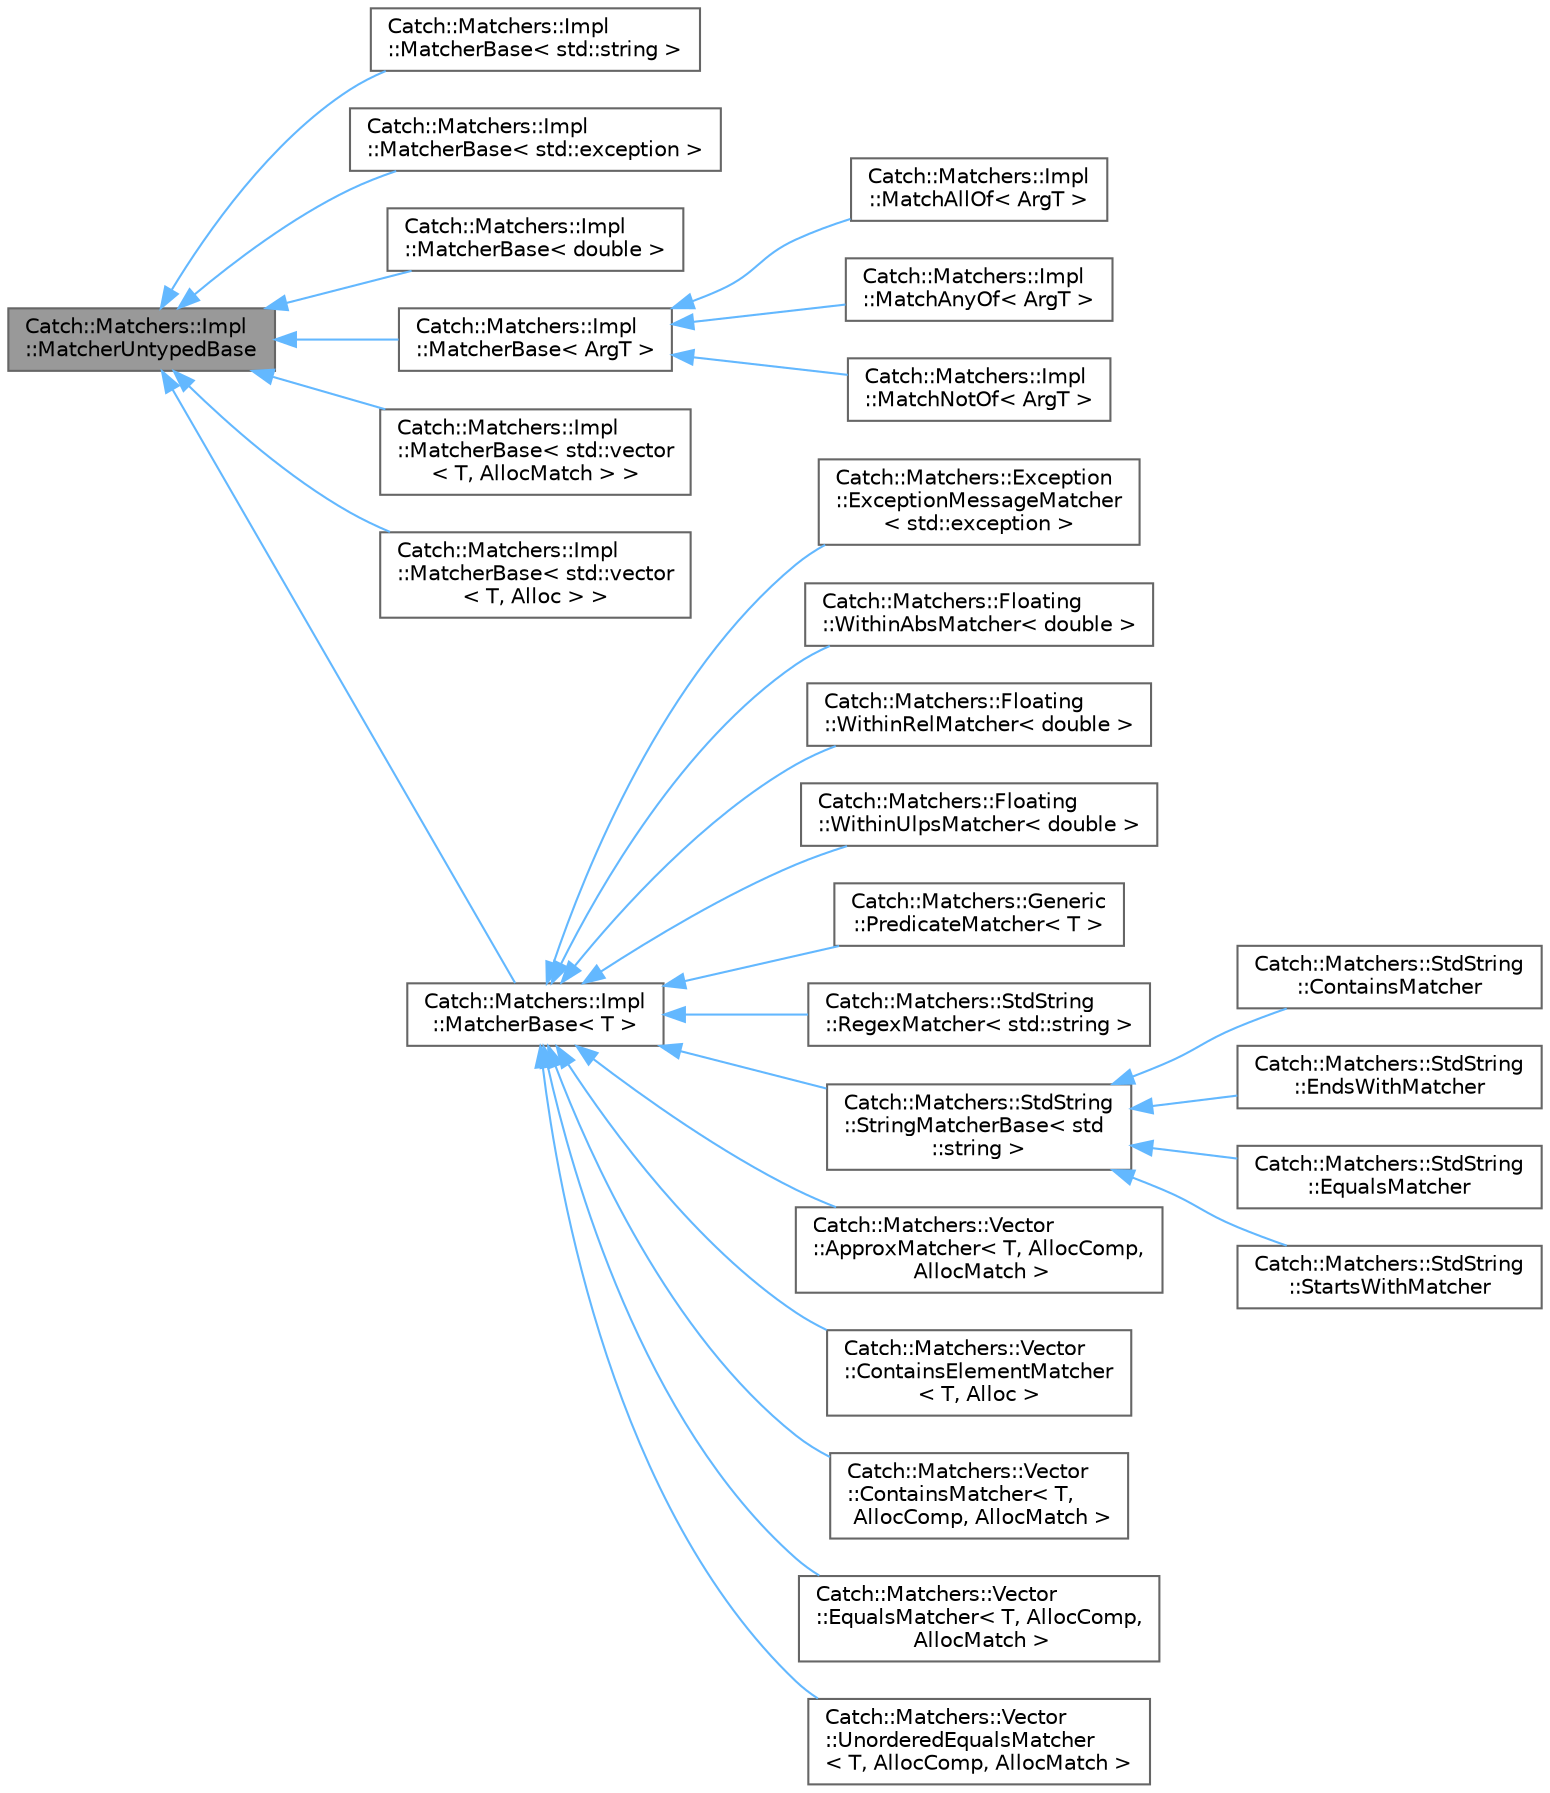 digraph "Catch::Matchers::Impl::MatcherUntypedBase"
{
 // LATEX_PDF_SIZE
  bgcolor="transparent";
  edge [fontname=Helvetica,fontsize=10,labelfontname=Helvetica,labelfontsize=10];
  node [fontname=Helvetica,fontsize=10,shape=box,height=0.2,width=0.4];
  rankdir="LR";
  Node1 [id="Node000001",label="Catch::Matchers::Impl\l::MatcherUntypedBase",height=0.2,width=0.4,color="gray40", fillcolor="grey60", style="filled", fontcolor="black",tooltip=" "];
  Node1 -> Node2 [id="edge27_Node000001_Node000002",dir="back",color="steelblue1",style="solid",tooltip=" "];
  Node2 [id="Node000002",label="Catch::Matchers::Impl\l::MatcherBase\< std::string \>",height=0.2,width=0.4,color="gray40", fillcolor="white", style="filled",URL="$struct_catch_1_1_matchers_1_1_impl_1_1_matcher_base.html",tooltip=" "];
  Node1 -> Node3 [id="edge28_Node000001_Node000003",dir="back",color="steelblue1",style="solid",tooltip=" "];
  Node3 [id="Node000003",label="Catch::Matchers::Impl\l::MatcherBase\< std::exception \>",height=0.2,width=0.4,color="gray40", fillcolor="white", style="filled",URL="$struct_catch_1_1_matchers_1_1_impl_1_1_matcher_base.html",tooltip=" "];
  Node1 -> Node4 [id="edge29_Node000001_Node000004",dir="back",color="steelblue1",style="solid",tooltip=" "];
  Node4 [id="Node000004",label="Catch::Matchers::Impl\l::MatcherBase\< double \>",height=0.2,width=0.4,color="gray40", fillcolor="white", style="filled",URL="$struct_catch_1_1_matchers_1_1_impl_1_1_matcher_base.html",tooltip=" "];
  Node1 -> Node5 [id="edge30_Node000001_Node000005",dir="back",color="steelblue1",style="solid",tooltip=" "];
  Node5 [id="Node000005",label="Catch::Matchers::Impl\l::MatcherBase\< ArgT \>",height=0.2,width=0.4,color="gray40", fillcolor="white", style="filled",URL="$struct_catch_1_1_matchers_1_1_impl_1_1_matcher_base.html",tooltip=" "];
  Node5 -> Node6 [id="edge31_Node000005_Node000006",dir="back",color="steelblue1",style="solid",tooltip=" "];
  Node6 [id="Node000006",label="Catch::Matchers::Impl\l::MatchAllOf\< ArgT \>",height=0.2,width=0.4,color="gray40", fillcolor="white", style="filled",URL="$struct_catch_1_1_matchers_1_1_impl_1_1_match_all_of.html",tooltip=" "];
  Node5 -> Node7 [id="edge32_Node000005_Node000007",dir="back",color="steelblue1",style="solid",tooltip=" "];
  Node7 [id="Node000007",label="Catch::Matchers::Impl\l::MatchAnyOf\< ArgT \>",height=0.2,width=0.4,color="gray40", fillcolor="white", style="filled",URL="$struct_catch_1_1_matchers_1_1_impl_1_1_match_any_of.html",tooltip=" "];
  Node5 -> Node8 [id="edge33_Node000005_Node000008",dir="back",color="steelblue1",style="solid",tooltip=" "];
  Node8 [id="Node000008",label="Catch::Matchers::Impl\l::MatchNotOf\< ArgT \>",height=0.2,width=0.4,color="gray40", fillcolor="white", style="filled",URL="$struct_catch_1_1_matchers_1_1_impl_1_1_match_not_of.html",tooltip=" "];
  Node1 -> Node9 [id="edge34_Node000001_Node000009",dir="back",color="steelblue1",style="solid",tooltip=" "];
  Node9 [id="Node000009",label="Catch::Matchers::Impl\l::MatcherBase\< std::vector\l\< T, AllocMatch \> \>",height=0.2,width=0.4,color="gray40", fillcolor="white", style="filled",URL="$struct_catch_1_1_matchers_1_1_impl_1_1_matcher_base.html",tooltip=" "];
  Node1 -> Node10 [id="edge35_Node000001_Node000010",dir="back",color="steelblue1",style="solid",tooltip=" "];
  Node10 [id="Node000010",label="Catch::Matchers::Impl\l::MatcherBase\< std::vector\l\< T, Alloc \> \>",height=0.2,width=0.4,color="gray40", fillcolor="white", style="filled",URL="$struct_catch_1_1_matchers_1_1_impl_1_1_matcher_base.html",tooltip=" "];
  Node1 -> Node11 [id="edge36_Node000001_Node000011",dir="back",color="steelblue1",style="solid",tooltip=" "];
  Node11 [id="Node000011",label="Catch::Matchers::Impl\l::MatcherBase\< T \>",height=0.2,width=0.4,color="gray40", fillcolor="white", style="filled",URL="$struct_catch_1_1_matchers_1_1_impl_1_1_matcher_base.html",tooltip=" "];
  Node11 -> Node12 [id="edge37_Node000011_Node000012",dir="back",color="steelblue1",style="solid",tooltip=" "];
  Node12 [id="Node000012",label="Catch::Matchers::Exception\l::ExceptionMessageMatcher\l\< std::exception \>",height=0.2,width=0.4,color="gray40", fillcolor="white", style="filled",URL="$class_catch_1_1_matchers_1_1_exception_1_1_exception_message_matcher.html",tooltip=" "];
  Node11 -> Node13 [id="edge38_Node000011_Node000013",dir="back",color="steelblue1",style="solid",tooltip=" "];
  Node13 [id="Node000013",label="Catch::Matchers::Floating\l::WithinAbsMatcher\< double \>",height=0.2,width=0.4,color="gray40", fillcolor="white", style="filled",URL="$struct_catch_1_1_matchers_1_1_floating_1_1_within_abs_matcher.html",tooltip=" "];
  Node11 -> Node14 [id="edge39_Node000011_Node000014",dir="back",color="steelblue1",style="solid",tooltip=" "];
  Node14 [id="Node000014",label="Catch::Matchers::Floating\l::WithinRelMatcher\< double \>",height=0.2,width=0.4,color="gray40", fillcolor="white", style="filled",URL="$struct_catch_1_1_matchers_1_1_floating_1_1_within_rel_matcher.html",tooltip=" "];
  Node11 -> Node15 [id="edge40_Node000011_Node000015",dir="back",color="steelblue1",style="solid",tooltip=" "];
  Node15 [id="Node000015",label="Catch::Matchers::Floating\l::WithinUlpsMatcher\< double \>",height=0.2,width=0.4,color="gray40", fillcolor="white", style="filled",URL="$struct_catch_1_1_matchers_1_1_floating_1_1_within_ulps_matcher.html",tooltip=" "];
  Node11 -> Node16 [id="edge41_Node000011_Node000016",dir="back",color="steelblue1",style="solid",tooltip=" "];
  Node16 [id="Node000016",label="Catch::Matchers::Generic\l::PredicateMatcher\< T \>",height=0.2,width=0.4,color="gray40", fillcolor="white", style="filled",URL="$class_catch_1_1_matchers_1_1_generic_1_1_predicate_matcher.html",tooltip=" "];
  Node11 -> Node17 [id="edge42_Node000011_Node000017",dir="back",color="steelblue1",style="solid",tooltip=" "];
  Node17 [id="Node000017",label="Catch::Matchers::StdString\l::RegexMatcher\< std::string \>",height=0.2,width=0.4,color="gray40", fillcolor="white", style="filled",URL="$struct_catch_1_1_matchers_1_1_std_string_1_1_regex_matcher.html",tooltip=" "];
  Node11 -> Node18 [id="edge43_Node000011_Node000018",dir="back",color="steelblue1",style="solid",tooltip=" "];
  Node18 [id="Node000018",label="Catch::Matchers::StdString\l::StringMatcherBase\< std\l::string \>",height=0.2,width=0.4,color="gray40", fillcolor="white", style="filled",URL="$struct_catch_1_1_matchers_1_1_std_string_1_1_string_matcher_base.html",tooltip=" "];
  Node18 -> Node19 [id="edge44_Node000018_Node000019",dir="back",color="steelblue1",style="solid",tooltip=" "];
  Node19 [id="Node000019",label="Catch::Matchers::StdString\l::ContainsMatcher",height=0.2,width=0.4,color="gray40", fillcolor="white", style="filled",URL="$struct_catch_1_1_matchers_1_1_std_string_1_1_contains_matcher.html",tooltip=" "];
  Node18 -> Node20 [id="edge45_Node000018_Node000020",dir="back",color="steelblue1",style="solid",tooltip=" "];
  Node20 [id="Node000020",label="Catch::Matchers::StdString\l::EndsWithMatcher",height=0.2,width=0.4,color="gray40", fillcolor="white", style="filled",URL="$struct_catch_1_1_matchers_1_1_std_string_1_1_ends_with_matcher.html",tooltip=" "];
  Node18 -> Node21 [id="edge46_Node000018_Node000021",dir="back",color="steelblue1",style="solid",tooltip=" "];
  Node21 [id="Node000021",label="Catch::Matchers::StdString\l::EqualsMatcher",height=0.2,width=0.4,color="gray40", fillcolor="white", style="filled",URL="$struct_catch_1_1_matchers_1_1_std_string_1_1_equals_matcher.html",tooltip=" "];
  Node18 -> Node22 [id="edge47_Node000018_Node000022",dir="back",color="steelblue1",style="solid",tooltip=" "];
  Node22 [id="Node000022",label="Catch::Matchers::StdString\l::StartsWithMatcher",height=0.2,width=0.4,color="gray40", fillcolor="white", style="filled",URL="$struct_catch_1_1_matchers_1_1_std_string_1_1_starts_with_matcher.html",tooltip=" "];
  Node11 -> Node23 [id="edge48_Node000011_Node000023",dir="back",color="steelblue1",style="solid",tooltip=" "];
  Node23 [id="Node000023",label="Catch::Matchers::Vector\l::ApproxMatcher\< T, AllocComp,\l AllocMatch \>",height=0.2,width=0.4,color="gray40", fillcolor="white", style="filled",URL="$struct_catch_1_1_matchers_1_1_vector_1_1_approx_matcher.html",tooltip=" "];
  Node11 -> Node24 [id="edge49_Node000011_Node000024",dir="back",color="steelblue1",style="solid",tooltip=" "];
  Node24 [id="Node000024",label="Catch::Matchers::Vector\l::ContainsElementMatcher\l\< T, Alloc \>",height=0.2,width=0.4,color="gray40", fillcolor="white", style="filled",URL="$struct_catch_1_1_matchers_1_1_vector_1_1_contains_element_matcher.html",tooltip=" "];
  Node11 -> Node25 [id="edge50_Node000011_Node000025",dir="back",color="steelblue1",style="solid",tooltip=" "];
  Node25 [id="Node000025",label="Catch::Matchers::Vector\l::ContainsMatcher\< T,\l AllocComp, AllocMatch \>",height=0.2,width=0.4,color="gray40", fillcolor="white", style="filled",URL="$struct_catch_1_1_matchers_1_1_vector_1_1_contains_matcher.html",tooltip=" "];
  Node11 -> Node26 [id="edge51_Node000011_Node000026",dir="back",color="steelblue1",style="solid",tooltip=" "];
  Node26 [id="Node000026",label="Catch::Matchers::Vector\l::EqualsMatcher\< T, AllocComp,\l AllocMatch \>",height=0.2,width=0.4,color="gray40", fillcolor="white", style="filled",URL="$struct_catch_1_1_matchers_1_1_vector_1_1_equals_matcher.html",tooltip=" "];
  Node11 -> Node27 [id="edge52_Node000011_Node000027",dir="back",color="steelblue1",style="solid",tooltip=" "];
  Node27 [id="Node000027",label="Catch::Matchers::Vector\l::UnorderedEqualsMatcher\l\< T, AllocComp, AllocMatch \>",height=0.2,width=0.4,color="gray40", fillcolor="white", style="filled",URL="$struct_catch_1_1_matchers_1_1_vector_1_1_unordered_equals_matcher.html",tooltip=" "];
}
